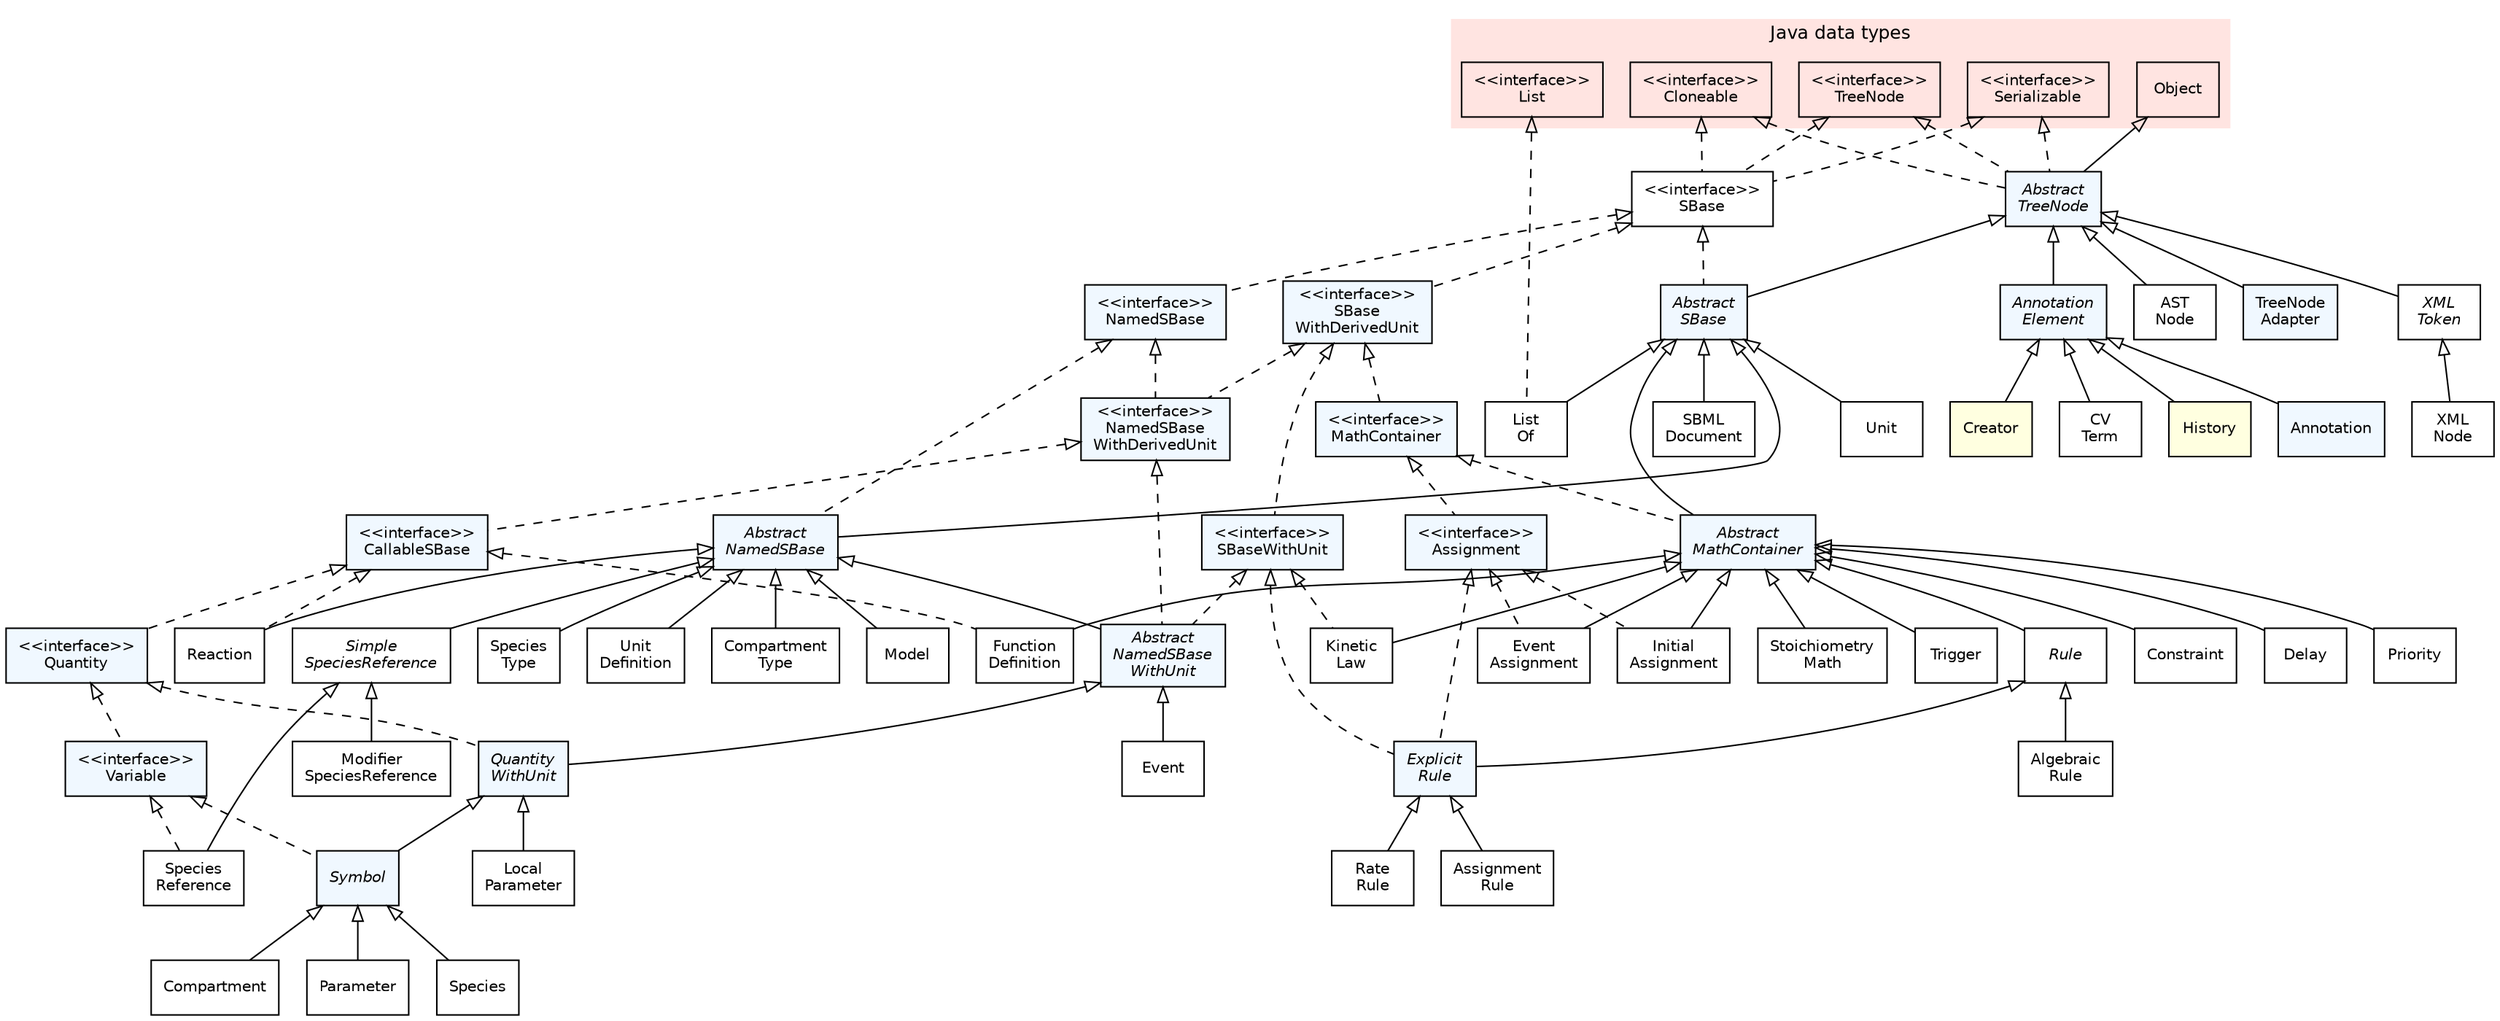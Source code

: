 #!/usr/local/bin/dot
#
# dot -Tpdf FullTypeHierarchy.dot -oFullTypeHierarchy.pdf && acroread FullTypeHierarchy.pdf &
# dot -Tpng FullTypeHierarchy.dot -oFullTypeHierarchy.png

strict digraph G{

	nodesep=0.25;
	ranksep=0.5;

	edge [
	  fontname="Helvetica",
	  fontsize=10,
	  labelfontname="Helvetica",
	  labelfontsize=10
	];
	node [
	  fontname="Helvetica",
	  fontsize=10,
	  shape=box
	];


  subgraph clusterJava {
    fontname="Helvetica";
    fontsize=12;
    style="filled";
    fillcolor="#FFE4E1"
    color="#ffffff"
    label="Java data types";
    labelloc=t;
    labeljust=c;

    // Interfaces
    Cloneable                              [label="<<interface>>\nCloneable"];
    List                                   [label="<<interface>>\nList"];
    Serializable                           [label="<<interface>>\nSerializable"];
    TreeNode                               [label="<<interface>>\nTreeNode"];

    // Objects
    Object                                 [label="Object"];

  }

  /*
   * Interfaces
   */

  Assignment                               [label="<<interface>>\nAssignment", style="filled", fillcolor="#F0F8FF"];
  CallableSBase                            [label="<<interface>>\nCallableSBase", style="filled", fillcolor="#F0F8FF"];
  MathContainer                            [label="<<interface>>\nMathContainer", style="filled", fillcolor="#F0F8FF"];
  NamedSBase                               [label="<<interface>>\nNamedSBase", style="filled", fillcolor="#F0F8FF"];
  NamedSBaseWithDerivedUnit                [label="<<interface>>\nNamedSBase\nWithDerivedUnit", style="filled", fillcolor="#F0F8FF"];
  Quantity                                 [label="<<interface>>\nQuantity", style="filled", fillcolor="#F0F8FF"];
  SBaseWithDerivedUnit                     [label="<<interface>>\nSBase\nWithDerivedUnit", style="filled", fillcolor="#F0F8FF"];
  SBaseWithUnit                            [label="<<interface>>\nSBaseWithUnit", style="filled", fillcolor="#F0F8FF"];
  SBase                                    [label="<<interface>>\nSBase"];
  Variable                                 [label="<<interface>>\nVariable", style="filled", fillcolor="#F0F8FF"];

  /*
   * Abstract data types
   */

  AbstractMathContainer                    [label=<<font face="Helvetica-Oblique">Abstract<br/>MathContainer</font>>, style="filled", fillcolor="#F0F8FF"];
  AbstractNamedSBase                       [label=<<font face="Helvetica-Oblique">Abstract<br/>NamedSBase</font>>, style="filled", fillcolor="#F0F8FF"];
  AbstractNamedSBaseWithUnit               [label=<<font face="Helvetica-Oblique">Abstract<br/>NamedSBase<br/>WithUnit</font>>, style="filled", fillcolor="#F0F8FF"];
  AbstractSBase                            [label=<<font face="Helvetica-Oblique">Abstract<br/>SBase</font>>, style="filled", fillcolor="#F0F8FF"];
  AbstractTreeNode                         [label=<<font face="Helvetica-Oblique">Abstract<br/>TreeNode</font>>, style="filled", fillcolor="#F0F8FF"];
  AnnotationElement                        [label=<<font face="Helvetica-Oblique">Annotation<br/>Element</font>>, style="filled", fillcolor="#F0F8FF"];
  ExplicitRule                             [label=<<font face="Helvetica-Oblique">Explicit<br/>Rule</font>>, style="filled", fillcolor="#F0F8FF"];
  Rule                                     [label=<<font face="Helvetica-Oblique">Rule</font>>];
  SimpleSpeciesReference                   [label=<<font face="Helvetica-Oblique">Simple<br/>SpeciesReference</font>>];
  QuantityWithUnit                         [label=<<font face="Helvetica-Oblique">Quantity<br/>WithUnit</font>>, style="filled", fillcolor="#F0F8FF"];
  Symbol                                   [label=<<font face="Helvetica-Oblique">Symbol</font>>, style="filled", fillcolor="#F0F8FF"];
  XMLToken                                 [label=<<font face="Helvetica-Oblique">XML<br/>Token</font>>];

  /*
   * Objects
   */

  AlgebraicRule                            [label="Algebraic\nRule"];
  Annotation                               [label="Annotation", style="filled", fillcolor="#F0F8FF"];
  AssignmentRule                           [label="Assignment\nRule"];
  ASTNode                                  [label="AST\nNode"];
  Compartment                              [label="Compartment"];
  CompartmentType                          [label="Compartment\nType"];
  Constraint                               [label="Constraint"]
  Creator                                  [label="Creator", style="filled", fillcolor="#FFFFE0"];
  CVTerm                                   [label="CV\nTerm"];
  Delay                                    [label="Delay"];
  Event                                    [label="Event"];
  EventAssignment                          [label="Event\nAssignment"];
  FunctionDefinition                       [label="Function\nDefinition"];
  History                                  [label="History", style="filled", fillcolor="#FFFFE0"];
  InitialAssignment                        [label="Initial\nAssignment"];
  KineticLaw                               [label="Kinetic\nLaw"];
  ListOf                                   [label="List\nOf"];
  LocalParameter                           [label="Local\nParameter"];
  Model                                    [label="Model"];
  ModifierSpeciesReference                 [label="Modifier\nSpeciesReference"];
  Parameter                                [label="Parameter"];
  Priority                                 [label="Priority"];
  RateRule                                 [label="Rate\nRule"];
  Reaction                                 [label="Reaction"];
  SBMLDocument                             [label="SBML\nDocument"];
  Species                                  [label="Species"];
  SpeciesReference                         [label="Species\nReference"];
  SpeciesType                              [label="Species\nType"];
  StoichiometryMath                        [label="Stoichiometry\nMath"];
  TreeNodeAdapter                          [label="TreeNode\nAdapter", style="filled", fillcolor="#F0F8FF"];
  Trigger                                  [label="Trigger"];
  Unit                                     [label="Unit"];
  UnitDefinition                           [label="Unit\nDefinition"];
  XMLNode                                  [label="XML\nNode"];
  
  /*
   * Inheritance
   */
  AbstractNamedSBase         -> AbstractNamedSBaseWithUnit [dir=back,arrowtail=empty];
  AbstractNamedSBase         -> CompartmentType            [dir=back,arrowtail=empty];
  AbstractNamedSBase         -> Model                      [dir=back,arrowtail=empty];
  AbstractNamedSBase         -> Reaction                   [dir=back,arrowtail=empty];
  AbstractNamedSBase         -> SimpleSpeciesReference     [dir=back,arrowtail=empty];
  AbstractNamedSBase         -> SpeciesType                [dir=back,arrowtail=empty];
  AbstractNamedSBase         -> UnitDefinition             [dir=back,arrowtail=empty];
  AbstractNamedSBaseWithUnit -> Event                      [dir=back,arrowtail=empty];
  AbstractNamedSBaseWithUnit -> QuantityWithUnit           [dir=back,arrowtail=empty];
  AbstractSBase              -> AbstractMathContainer      [dir=back,arrowtail=empty];
  AbstractSBase              -> AbstractNamedSBase         [dir=back,arrowtail=empty];
  AbstractMathContainer      -> FunctionDefinition         [dir=back,arrowtail=empty];
  AbstractMathContainer      -> KineticLaw                 [dir=back,arrowtail=empty];
  AbstractSBase              -> ListOf                     [dir=back,arrowtail=empty];
  AbstractSBase              -> SBMLDocument               [dir=back,arrowtail=empty];
  AbstractSBase              -> Unit                       [dir=back,arrowtail=empty];
  AbstractMathContainer      -> Constraint                 [dir=back,arrowtail=empty];
  AbstractMathContainer      -> Delay                      [dir=back,arrowtail=empty];
  AbstractMathContainer      -> EventAssignment            [dir=back,arrowtail=empty];
  AbstractMathContainer      -> InitialAssignment          [dir=back,arrowtail=empty];
  AbstractMathContainer      -> KineticLaw                 [dir=back,arrowtail=empty];
  AbstractMathContainer      -> Priority                   [dir=back,arrowtail=empty];
  AbstractMathContainer      -> Rule                       [dir=back,arrowtail=empty];
  AbstractMathContainer      -> StoichiometryMath          [dir=back,arrowtail=empty];
  AbstractMathContainer      -> Trigger                    [dir=back,arrowtail=empty];
  AbstractTreeNode           -> AbstractSBase              [dir=back,arrowtail=empty];
  AbstractTreeNode           -> AnnotationElement          [dir=back,arrowtail=empty];
  AbstractTreeNode           -> ASTNode                    [dir=back,arrowtail=empty];
  AbstractTreeNode           -> TreeNodeAdapter            [dir=back,arrowtail=empty];
  AbstractTreeNode           -> XMLToken                   [dir=back,arrowtail=empty];
  AnnotationElement          -> Annotation                 [dir=back,arrowtail=empty];
  AnnotationElement          -> Creator                    [dir=back,arrowtail=empty];
  AnnotationElement          -> CVTerm                     [dir=back,arrowtail=empty];
  AnnotationElement          -> History                    [dir=back,arrowtail=empty];
  Assignment                 -> EventAssignment            [dir=back,arrowtail=empty,style=dashed];
  Assignment                 -> ExplicitRule               [dir=back,arrowtail=empty,style=dashed];
  Assignment                 -> InitialAssignment          [dir=back,arrowtail=empty,style=dashed];
  CallableSBase              -> Quantity                   [dir=back,arrowtail=empty,style=dashed];
  CallableSBase              -> FunctionDefinition         [dir=back,arrowtail=empty,style=dashed];
  CallableSBase              -> Reaction                   [dir=back,arrowtail=empty,style=dashed];
  Cloneable                  -> AbstractTreeNode           [dir=back,arrowtail=empty,style=dashed];
  Cloneable                  -> SBase                      [dir=back,arrowtail=empty,style=dashed];
  ExplicitRule               -> AssignmentRule             [dir=back,arrowtail=empty];
  ExplicitRule               -> RateRule                   [dir=back,arrowtail=empty];
  List                       -> ListOf                     [dir=back,arrowtail=empty,style=dashed];
  MathContainer              -> AbstractMathContainer      [dir=back,arrowtail=empty,style=dashed];
  MathContainer              -> Assignment                 [dir=back,arrowtail=empty,style=dashed];
  NamedSBase                 -> AbstractNamedSBase         [dir=back,arrowtail=empty,style=dashed];
  NamedSBase                 -> NamedSBaseWithDerivedUnit  [dir=back,arrowtail=empty,style=dashed];
  NamedSBaseWithDerivedUnit  -> AbstractNamedSBaseWithUnit [dir=back,arrowtail=empty,style=dashed];
  NamedSBaseWithDerivedUnit  -> CallableSBase              [dir=back,arrowtail=empty,style=dashed];
  Object                     -> AbstractTreeNode           [dir=back,arrowtail=empty];
  Quantity                   -> QuantityWithUnit           [dir=back,arrowtail=empty,style=dashed];
  Quantity                   -> Variable                   [dir=back,arrowtail=empty,style=dashed];
  QuantityWithUnit           -> LocalParameter             [dir=back,arrowtail=empty];
  QuantityWithUnit           -> Symbol                     [dir=back,arrowtail=empty];
  Rule                       -> AlgebraicRule              [dir=back,arrowtail=empty];
  Rule                       -> ExplicitRule               [dir=back,arrowtail=empty];
  SBase                      -> AbstractSBase              [dir=back,arrowtail=empty,style=dashed];
  SBase                      -> NamedSBase                 [dir=back,arrowtail=empty,style=dashed];
  SBase                      -> SBaseWithDerivedUnit       [dir=back,arrowtail=empty,style=dashed];
  SBaseWithDerivedUnit       -> MathContainer              [dir=back,arrowtail=empty,style=dashed];
  SBaseWithDerivedUnit       -> NamedSBaseWithDerivedUnit  [dir=back,arrowtail=empty,style=dashed];
  SBaseWithDerivedUnit       -> SBaseWithUnit              [dir=back,arrowtail=empty,style=dashed];
  SBaseWithUnit              -> AbstractNamedSBaseWithUnit [dir=back,arrowtail=empty,style=dashed];
  SBaseWithUnit              -> ExplicitRule               [dir=back,arrowtail=empty,style=dashed];
  SBaseWithUnit              -> KineticLaw                 [dir=back,arrowtail=empty,style=dashed];
  SimpleSpeciesReference     -> ModifierSpeciesReference   [dir=back,arrowtail=empty];
  SimpleSpeciesReference     -> SpeciesReference           [dir=back,arrowtail=empty];
  Serializable               -> AbstractTreeNode           [dir=back,arrowtail=empty,style=dashed];
  Serializable               -> SBase                      [dir=back,arrowtail=empty,style=dashed];
  Symbol                     -> Compartment                [dir=back,arrowtail=empty];
  Symbol                     -> Parameter                  [dir=back,arrowtail=empty];
  Symbol                     -> Species                    [dir=back,arrowtail=empty];
  TreeNode                   -> AbstractTreeNode           [dir=back,arrowtail=empty,style=dashed];
  TreeNode                   -> SBase                      [dir=back,arrowtail=empty,style=dashed];
  Variable                   -> SpeciesReference           [dir=back,arrowtail=empty,style=dashed];
  Variable                   -> Symbol                     [dir=back,arrowtail=empty,style=dashed];
  XMLToken                   -> XMLNode                    [dir=back,arrowtail=empty];

}

